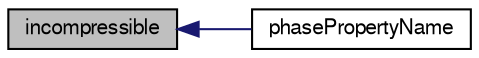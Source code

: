digraph "incompressible"
{
  bgcolor="transparent";
  edge [fontname="FreeSans",fontsize="10",labelfontname="FreeSans",labelfontsize="10"];
  node [fontname="FreeSans",fontsize="10",shape=record];
  rankdir="LR";
  Node1313 [label="incompressible",height=0.2,width=0.4,color="black", fillcolor="grey75", style="filled", fontcolor="black"];
  Node1313 -> Node1314 [dir="back",color="midnightblue",fontsize="10",style="solid",fontname="FreeSans"];
  Node1314 [label="phasePropertyName",height=0.2,width=0.4,color="black",URL="$a29734.html#a5d1edb9297e509e2525d2739e3609461"];
}
